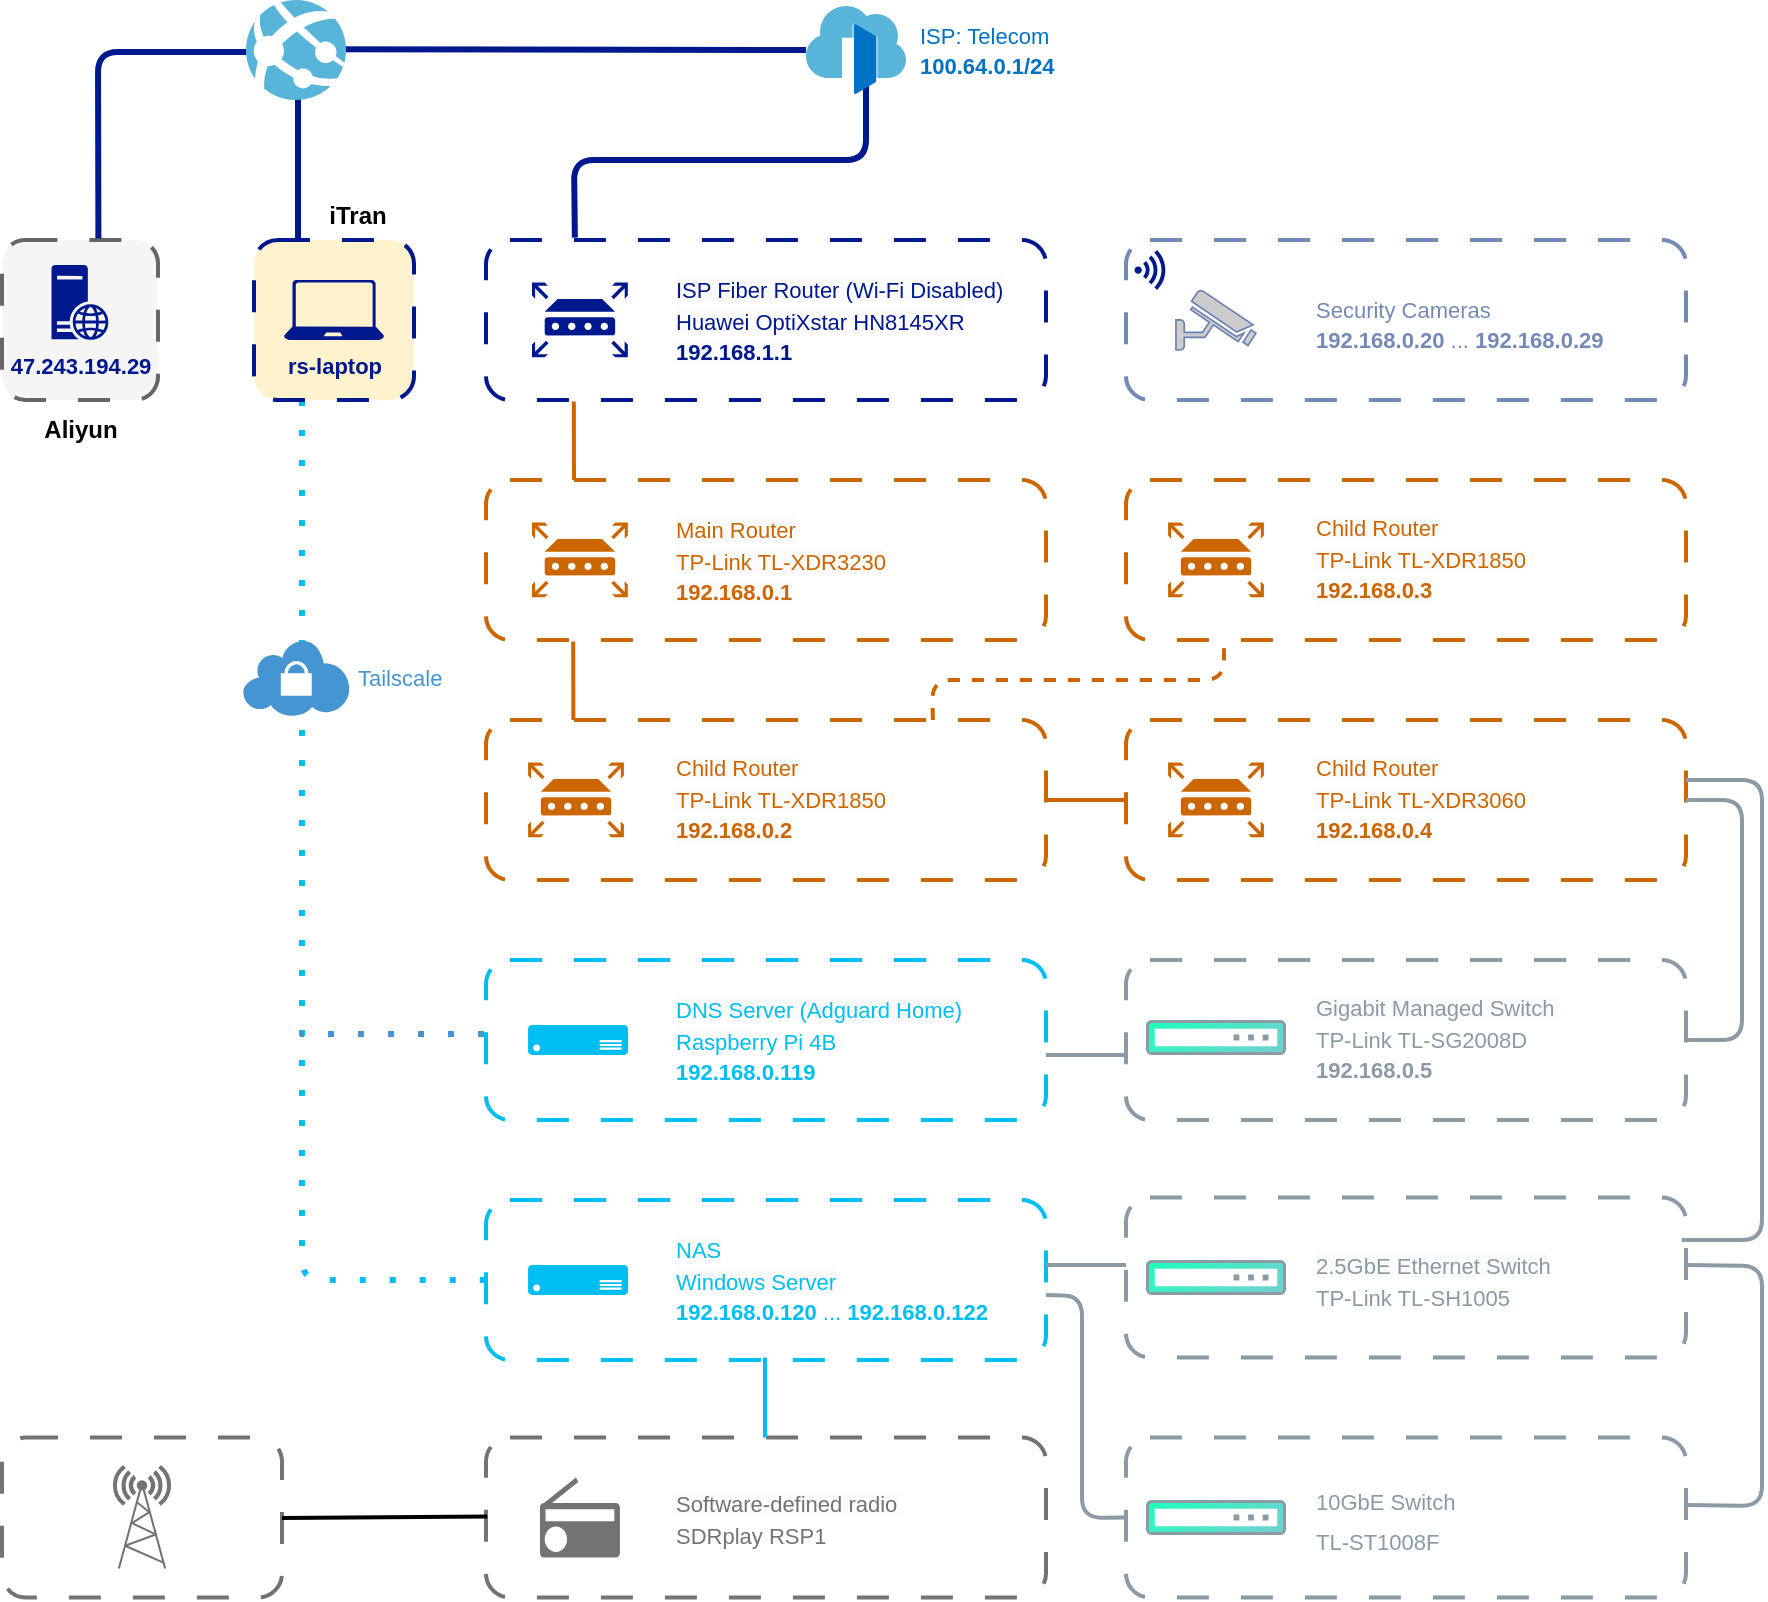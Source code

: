 <mxfile version="22.0.3" type="device">
  <diagram id="KHMHb_HekOx8Wtz281Yh" name="第 1 页">
    <mxGraphModel dx="1434" dy="887" grid="1" gridSize="10" guides="1" tooltips="1" connect="1" arrows="1" fold="1" page="1" pageScale="1" pageWidth="1169" pageHeight="827" background="#FFFFFF" math="1" shadow="0">
      <root>
        <mxCell id="0" />
        <mxCell id="1" parent="0" />
        <mxCell id="DqAphCY-41efw_UJQ9xb-11" value="" style="rounded=1;whiteSpace=wrap;html=1;fontSize=16;fillColor=none;strokeWidth=2;dashed=1;perimeterSpacing=0;strokeColor=#737373;dashPattern=8 8;" vertex="1" parent="1">
          <mxGeometry x="20" y="732.75" width="140" height="80" as="geometry" />
        </mxCell>
        <mxCell id="DqAphCY-41efw_UJQ9xb-7" value="" style="rounded=1;whiteSpace=wrap;html=1;fontSize=16;fillColor=none;strokeWidth=2;dashed=1;perimeterSpacing=0;strokeColor=#737373;dashPattern=8 8;" vertex="1" parent="1">
          <mxGeometry x="262" y="732.75" width="280" height="80" as="geometry" />
        </mxCell>
        <mxCell id="mQzAU8ioXe-na9pJHeP9-78" value="" style="rounded=1;whiteSpace=wrap;html=1;dashed=1;strokeWidth=2;fillColor=#f5f5f5;strokeColor=#666666;fontColor=#333333;dashPattern=8 8;" parent="1" vertex="1">
          <mxGeometry x="20" y="134" width="78" height="80" as="geometry" />
        </mxCell>
        <mxCell id="mQzAU8ioXe-na9pJHeP9-79" value="" style="endArrow=none;html=1;rounded=1;endFill=0;strokeColor=#00188d;strokeWidth=3;exitX=0.618;exitY=-0.01;exitDx=0;exitDy=0;exitPerimeter=0;" parent="1" source="mQzAU8ioXe-na9pJHeP9-78" edge="1">
          <mxGeometry width="50" height="50" relative="1" as="geometry">
            <mxPoint x="70" y="124" as="sourcePoint" />
            <mxPoint x="186" y="40" as="targetPoint" />
            <Array as="points">
              <mxPoint x="68" y="40" />
            </Array>
          </mxGeometry>
        </mxCell>
        <mxCell id="mQzAU8ioXe-na9pJHeP9-67" value="" style="endArrow=none;html=1;rounded=1;endFill=0;strokeColor=#00bef2;strokeWidth=3;entryX=0;entryY=0.5;entryDx=0;entryDy=0;exitX=0.3;exitY=1;exitDx=0;exitDy=0;exitPerimeter=0;dashed=1;dashPattern=1 4;" parent="1" source="mQzAU8ioXe-na9pJHeP9-14" target="mQzAU8ioXe-na9pJHeP9-63" edge="1">
          <mxGeometry width="50" height="50" relative="1" as="geometry">
            <mxPoint x="166" y="214" as="sourcePoint" />
            <mxPoint x="240" y="624" as="targetPoint" />
            <Array as="points">
              <mxPoint x="170" y="654" />
            </Array>
          </mxGeometry>
        </mxCell>
        <mxCell id="mQzAU8ioXe-na9pJHeP9-44" value="" style="rounded=1;whiteSpace=wrap;html=1;dashed=1;strokeWidth=2;fillColor=none;strokeColor=#748ab6;perimeterSpacing=0;glass=0;shadow=0;dashPattern=8 8;" parent="1" vertex="1">
          <mxGeometry x="582" y="134" width="280" height="80" as="geometry" />
        </mxCell>
        <mxCell id="ZmY6_l6aeNrQox6_WoO2-1" value="" style="rounded=1;whiteSpace=wrap;html=1;dashed=1;strokeWidth=2;fillColor=none;strokeColor=#00188d;perimeterSpacing=0;glass=0;shadow=0;dashPattern=8 8;" parent="1" vertex="1">
          <mxGeometry x="262" y="134" width="280" height="80" as="geometry" />
        </mxCell>
        <mxCell id="mQzAU8ioXe-na9pJHeP9-7" value="" style="endArrow=none;html=1;rounded=1;strokeWidth=3;strokeColor=#00188d;" parent="1" target="mQzAU8ioXe-na9pJHeP9-4" edge="1">
          <mxGeometry width="50" height="50" relative="1" as="geometry">
            <mxPoint x="172" y="38.66" as="sourcePoint" />
            <mxPoint x="302" y="39" as="targetPoint" />
          </mxGeometry>
        </mxCell>
        <mxCell id="mQzAU8ioXe-na9pJHeP9-10" value="" style="endArrow=none;html=1;rounded=1;endFill=0;strokeColor=#00188d;exitX=0.148;exitY=-0.015;exitDx=0;exitDy=0;exitPerimeter=0;strokeWidth=3;entryX=0.6;entryY=0.841;entryDx=0;entryDy=0;entryPerimeter=0;" parent="1" target="mQzAU8ioXe-na9pJHeP9-4" edge="1">
          <mxGeometry width="50" height="50" relative="1" as="geometry">
            <mxPoint x="306.44" y="132.8" as="sourcePoint" />
            <mxPoint x="438" y="40" as="targetPoint" />
            <Array as="points">
              <mxPoint x="306" y="94" />
              <mxPoint x="452" y="94" />
            </Array>
          </mxGeometry>
        </mxCell>
        <mxCell id="mQzAU8ioXe-na9pJHeP9-4" value="" style="image;sketch=0;aspect=fixed;html=1;points=[];align=center;fontSize=12;image=img/lib/mscae/Front_Doors.svg;" parent="1" vertex="1">
          <mxGeometry x="422" y="17" width="50" height="44" as="geometry" />
        </mxCell>
        <mxCell id="mQzAU8ioXe-na9pJHeP9-11" value="" style="endArrow=none;html=1;rounded=1;strokeWidth=3;exitX=0.258;exitY=0;exitDx=0;exitDy=0;exitPerimeter=0;strokeColor=#00188d;" parent="1" edge="1">
          <mxGeometry width="50" height="50" relative="1" as="geometry">
            <mxPoint x="168" y="134" as="sourcePoint" />
            <mxPoint x="168" y="61" as="targetPoint" />
            <Array as="points" />
          </mxGeometry>
        </mxCell>
        <mxCell id="mQzAU8ioXe-na9pJHeP9-3" value="" style="image;sketch=0;aspect=fixed;html=1;points=[];align=center;fontSize=12;image=img/lib/mscae/App_Services.svg;" parent="1" vertex="1">
          <mxGeometry x="142" y="14" width="50" height="50" as="geometry" />
        </mxCell>
        <mxCell id="mQzAU8ioXe-na9pJHeP9-12" value="" style="shadow=0;dashed=0;html=1;strokeColor=none;fillColor=#4495D1;labelPosition=center;verticalLabelPosition=bottom;verticalAlign=top;align=center;outlineConnect=0;shape=mxgraph.veeam.vpn;" parent="1" vertex="1">
          <mxGeometry x="140" y="334" width="54" height="38" as="geometry" />
        </mxCell>
        <mxCell id="mQzAU8ioXe-na9pJHeP9-14" value="" style="rounded=1;whiteSpace=wrap;html=1;dashed=1;strokeWidth=2;fillColor=#fff2cc;strokeColor=#00188d;dashPattern=8 8;" parent="1" vertex="1">
          <mxGeometry x="146" y="134" width="80" height="80" as="geometry" />
        </mxCell>
        <mxCell id="mQzAU8ioXe-na9pJHeP9-17" value="rs-laptop" style="sketch=0;aspect=fixed;pointerEvents=1;shadow=0;dashed=0;strokeColor=none;labelPosition=center;verticalLabelPosition=bottom;verticalAlign=top;align=center;fillColor=#00188D;shape=mxgraph.azure.laptop;fontStyle=1;html=1;fontSize=11;fontColor=#00188d;" parent="1" vertex="1">
          <mxGeometry x="161" y="154" width="50" height="30" as="geometry" />
        </mxCell>
        <mxCell id="mQzAU8ioXe-na9pJHeP9-18" value="iTran" style="rounded=1;whiteSpace=wrap;html=1;strokeColor=none;fillColor=none;align=center;fontStyle=1" parent="1" vertex="1">
          <mxGeometry x="170" y="110" width="56" height="24" as="geometry" />
        </mxCell>
        <mxCell id="mQzAU8ioXe-na9pJHeP9-19" value="&lt;font style=&quot;font-size: 11px;&quot;&gt;&lt;span style=&quot;font-weight: normal;&quot;&gt;ISP: Telecom&lt;/span&gt;&lt;br&gt;100.64.0.1/24&lt;/font&gt;" style="text;align=left;verticalAlign=middle;resizable=0;points=[];autosize=1;strokeColor=none;fillColor=none;fontSize=12;fontStyle=1;html=1;fontColor=#0072c6;" parent="1" vertex="1">
          <mxGeometry x="477" y="19" width="90" height="40" as="geometry" />
        </mxCell>
        <mxCell id="mQzAU8ioXe-na9pJHeP9-22" value="" style="group" parent="1" vertex="1" connectable="0">
          <mxGeometry x="285" y="154" width="240" height="40" as="geometry" />
        </mxCell>
        <mxCell id="mQzAU8ioXe-na9pJHeP9-20" value="&lt;p style=&quot;line-height: 90%;&quot;&gt;&lt;span style=&quot;orphans: 2; text-align: left; text-indent: 0px; widows: 2; background-color: rgb(251, 251, 251); text-decoration-thickness: initial; text-decoration-style: initial; text-decoration-color: initial; float: none; display: inline !important; -webkit-text-stroke-width: 0px; word-spacing: 0px; text-transform: none; letter-spacing: normal; font-variant-caps: normal; font-variant-ligatures: normal; font-style: normal; font-size: 11px; font-family: Helvetica;&quot;&gt;ISP Fiber Router (Wi-Fi Disabled)&lt;br&gt;&lt;span style=&quot;font-size: 11px;&quot;&gt;Huawei OptiXstar HN8145XR&lt;/span&gt;&lt;br&gt;&lt;b style=&quot;font-family: Helvetica; font-size: 11px; font-style: normal; font-variant-ligatures: normal; font-variant-caps: normal; letter-spacing: normal; text-transform: none; word-spacing: 0px; -webkit-text-stroke-width: 0px;&quot;&gt;192.168.1.1&lt;/b&gt;&lt;br&gt;&lt;/span&gt;&lt;/p&gt;" style="text;whiteSpace=wrap;html=1;fontSize=16;fontColor=#00188d;verticalAlign=middle;" parent="mQzAU8ioXe-na9pJHeP9-22" vertex="1">
          <mxGeometry x="70" width="170.0" height="40" as="geometry" />
        </mxCell>
        <mxCell id="mQzAU8ioXe-na9pJHeP9-21" value="" style="sketch=0;aspect=fixed;pointerEvents=1;shadow=0;dashed=0;html=1;strokeColor=none;labelPosition=center;verticalLabelPosition=bottom;verticalAlign=top;align=center;fillColor=#00188D;shape=mxgraph.mscae.enterprise.router;fontSize=16;" parent="mQzAU8ioXe-na9pJHeP9-22" vertex="1">
          <mxGeometry y="1.31" width="47.917" height="37.375" as="geometry" />
        </mxCell>
        <mxCell id="mQzAU8ioXe-na9pJHeP9-24" value="" style="rounded=1;whiteSpace=wrap;html=1;fontSize=16;fillColor=none;strokeWidth=2;dashed=1;perimeterSpacing=0;strokeColor=#CC6600;dashPattern=8 8;" parent="1" vertex="1">
          <mxGeometry x="262" y="254" width="280" height="80" as="geometry" />
        </mxCell>
        <mxCell id="mQzAU8ioXe-na9pJHeP9-25" value="" style="endArrow=none;html=1;rounded=1;fontSize=12;startSize=8;endSize=8;entryX=0.139;entryY=1.01;entryDx=0;entryDy=0;entryPerimeter=0;strokeColor=#CC6600;strokeWidth=2;" parent="1" edge="1">
          <mxGeometry width="50" height="50" relative="1" as="geometry">
            <mxPoint x="306" y="254" as="sourcePoint" />
            <mxPoint x="305.92" y="214.8" as="targetPoint" />
          </mxGeometry>
        </mxCell>
        <mxCell id="mQzAU8ioXe-na9pJHeP9-27" value="" style="sketch=0;aspect=fixed;pointerEvents=1;shadow=0;dashed=0;html=1;strokeColor=none;labelPosition=center;verticalLabelPosition=bottom;verticalAlign=top;align=center;fillColor=#CC6600;shape=mxgraph.mscae.enterprise.router;fontSize=16;" parent="1" vertex="1">
          <mxGeometry x="285" y="275.31" width="47.917" height="37.375" as="geometry" />
        </mxCell>
        <mxCell id="mQzAU8ioXe-na9pJHeP9-29" value="&lt;p style=&quot;line-height: 90%;&quot;&gt;&lt;span style=&quot;orphans: 2; text-align: left; text-indent: 0px; widows: 2; background-color: rgb(251, 251, 251); text-decoration-thickness: initial; text-decoration-style: initial; text-decoration-color: initial; float: none; display: inline !important; -webkit-text-stroke-width: 0px; word-spacing: 0px; text-transform: none; letter-spacing: normal; font-variant-caps: normal; font-variant-ligatures: normal; font-style: normal; font-size: 11px; font-family: Helvetica;&quot;&gt;Main Router&lt;br&gt;TP-Link TL-XDR3230&lt;br&gt;&lt;b style=&quot;font-family: Helvetica; font-size: 11px; font-style: normal; font-variant-ligatures: normal; font-variant-caps: normal; letter-spacing: normal; text-transform: none; word-spacing: 0px; -webkit-text-stroke-width: 0px;&quot;&gt;192.168.0.1&lt;/b&gt;&lt;br&gt;&lt;/span&gt;&lt;/p&gt;" style="text;whiteSpace=wrap;html=1;fontSize=16;fontColor=#CC6600;verticalAlign=middle;fillColor=none;" parent="1" vertex="1">
          <mxGeometry x="355" y="274" width="170.0" height="40" as="geometry" />
        </mxCell>
        <mxCell id="mQzAU8ioXe-na9pJHeP9-26" value="" style="rounded=1;whiteSpace=wrap;html=1;fontSize=16;fillColor=none;strokeWidth=2;dashed=1;perimeterSpacing=0;strokeColor=#CC6600;dashPattern=8 8;" parent="1" vertex="1">
          <mxGeometry x="262" y="374" width="280" height="80" as="geometry" />
        </mxCell>
        <mxCell id="mQzAU8ioXe-na9pJHeP9-28" value="" style="sketch=0;aspect=fixed;pointerEvents=1;shadow=0;dashed=0;html=1;strokeColor=none;labelPosition=center;verticalLabelPosition=bottom;verticalAlign=top;align=center;fillColor=#CC6600;shape=mxgraph.mscae.enterprise.router;fontSize=16;" parent="1" vertex="1">
          <mxGeometry x="283.04" y="395.31" width="47.917" height="37.375" as="geometry" />
        </mxCell>
        <mxCell id="mQzAU8ioXe-na9pJHeP9-30" value="&lt;p style=&quot;line-height: 90%;&quot;&gt;&lt;span style=&quot;orphans: 2; text-align: left; text-indent: 0px; widows: 2; background-color: rgb(251, 251, 251); text-decoration-thickness: initial; text-decoration-style: initial; text-decoration-color: initial; float: none; display: inline !important; -webkit-text-stroke-width: 0px; word-spacing: 0px; text-transform: none; letter-spacing: normal; font-variant-caps: normal; font-variant-ligatures: normal; font-style: normal; font-size: 11px; font-family: Helvetica;&quot;&gt;Child Router&lt;br&gt;TP-Link TL-XDR1850&lt;br&gt;&lt;b style=&quot;font-family: Helvetica; font-size: 11px; font-style: normal; font-variant-ligatures: normal; font-variant-caps: normal; letter-spacing: normal; text-transform: none; word-spacing: 0px; -webkit-text-stroke-width: 0px;&quot;&gt;192.168.0.2&lt;/b&gt;&lt;br&gt;&lt;/span&gt;&lt;/p&gt;" style="text;whiteSpace=wrap;html=1;fontSize=16;fontColor=#CC6600;verticalAlign=middle;fillColor=none;" parent="1" vertex="1">
          <mxGeometry x="355" y="392.68" width="170.0" height="40" as="geometry" />
        </mxCell>
        <mxCell id="mQzAU8ioXe-na9pJHeP9-31" value="" style="rounded=1;whiteSpace=wrap;html=1;fontSize=16;fillColor=none;strokeWidth=2;dashed=1;perimeterSpacing=0;strokeColor=#CC6600;dashPattern=8 8;" parent="1" vertex="1">
          <mxGeometry x="582" y="254" width="280" height="80" as="geometry" />
        </mxCell>
        <mxCell id="mQzAU8ioXe-na9pJHeP9-32" value="" style="sketch=0;aspect=fixed;pointerEvents=1;shadow=0;dashed=0;html=1;strokeColor=none;labelPosition=center;verticalLabelPosition=bottom;verticalAlign=top;align=center;fillColor=#CC6600;shape=mxgraph.mscae.enterprise.router;fontSize=16;" parent="1" vertex="1">
          <mxGeometry x="603.04" y="275.31" width="47.917" height="37.375" as="geometry" />
        </mxCell>
        <mxCell id="mQzAU8ioXe-na9pJHeP9-33" value="&lt;p style=&quot;line-height: 90%;&quot;&gt;&lt;span style=&quot;orphans: 2; text-align: left; text-indent: 0px; widows: 2; background-color: rgb(251, 251, 251); text-decoration-thickness: initial; text-decoration-style: initial; text-decoration-color: initial; float: none; display: inline !important; -webkit-text-stroke-width: 0px; word-spacing: 0px; text-transform: none; letter-spacing: normal; font-variant-caps: normal; font-variant-ligatures: normal; font-style: normal; font-size: 11px; font-family: Helvetica;&quot;&gt;Child Router&lt;br&gt;TP-Link TL-XDR1850&lt;br&gt;&lt;b style=&quot;font-family: Helvetica; font-size: 11px; font-style: normal; font-variant-ligatures: normal; font-variant-caps: normal; letter-spacing: normal; text-transform: none; word-spacing: 0px; -webkit-text-stroke-width: 0px;&quot;&gt;192.168.0.3&lt;/b&gt;&lt;br&gt;&lt;/span&gt;&lt;/p&gt;" style="text;whiteSpace=wrap;html=1;fontSize=16;fontColor=#CC6600;verticalAlign=middle;fillColor=none;" parent="1" vertex="1">
          <mxGeometry x="675" y="272.68" width="170.0" height="40" as="geometry" />
        </mxCell>
        <mxCell id="mQzAU8ioXe-na9pJHeP9-34" value="" style="rounded=1;whiteSpace=wrap;html=1;fontSize=16;fillColor=none;strokeWidth=2;dashed=1;perimeterSpacing=0;strokeColor=#CC6600;dashPattern=8 8;" parent="1" vertex="1">
          <mxGeometry x="582" y="374" width="280" height="80" as="geometry" />
        </mxCell>
        <mxCell id="mQzAU8ioXe-na9pJHeP9-35" value="" style="sketch=0;aspect=fixed;pointerEvents=1;shadow=0;dashed=0;html=1;strokeColor=none;labelPosition=center;verticalLabelPosition=bottom;verticalAlign=top;align=center;fillColor=#CC6600;shape=mxgraph.mscae.enterprise.router;fontSize=16;" parent="1" vertex="1">
          <mxGeometry x="603.04" y="395.31" width="47.917" height="37.375" as="geometry" />
        </mxCell>
        <mxCell id="mQzAU8ioXe-na9pJHeP9-36" value="&lt;p style=&quot;line-height: 90%;&quot;&gt;&lt;span style=&quot;orphans: 2; text-align: left; text-indent: 0px; widows: 2; background-color: rgb(251, 251, 251); text-decoration-thickness: initial; text-decoration-style: initial; text-decoration-color: initial; float: none; display: inline !important; -webkit-text-stroke-width: 0px; word-spacing: 0px; text-transform: none; letter-spacing: normal; font-variant-caps: normal; font-variant-ligatures: normal; font-style: normal; font-size: 11px; font-family: Helvetica;&quot;&gt;Child Router&lt;br&gt;TP-Link TL-XDR3060&lt;br&gt;&lt;b style=&quot;font-family: Helvetica; font-size: 11px; font-style: normal; font-variant-ligatures: normal; font-variant-caps: normal; letter-spacing: normal; text-transform: none; word-spacing: 0px; -webkit-text-stroke-width: 0px;&quot;&gt;192.168.0.4&lt;/b&gt;&lt;br&gt;&lt;/span&gt;&lt;/p&gt;" style="text;whiteSpace=wrap;html=1;fontSize=16;fontColor=#CC6600;verticalAlign=middle;fillColor=none;" parent="1" vertex="1">
          <mxGeometry x="675" y="392.68" width="170.0" height="40" as="geometry" />
        </mxCell>
        <mxCell id="mQzAU8ioXe-na9pJHeP9-38" value="" style="endArrow=none;html=1;rounded=1;fontSize=12;startSize=8;endSize=8;entryX=0.139;entryY=1.01;entryDx=0;entryDy=0;entryPerimeter=0;strokeColor=#CC6600;strokeWidth=2;" parent="1" edge="1">
          <mxGeometry width="50" height="50" relative="1" as="geometry">
            <mxPoint x="305.68" y="374" as="sourcePoint" />
            <mxPoint x="305.6" y="334.8" as="targetPoint" />
          </mxGeometry>
        </mxCell>
        <mxCell id="mQzAU8ioXe-na9pJHeP9-40" value="" style="endArrow=none;html=1;rounded=0;fontSize=12;startSize=8;endSize=8;curved=1;entryX=1;entryY=0.5;entryDx=0;entryDy=0;strokeColor=#CC6600;exitX=0;exitY=0.5;exitDx=0;exitDy=0;strokeWidth=2;" parent="1" source="mQzAU8ioXe-na9pJHeP9-34" target="mQzAU8ioXe-na9pJHeP9-26" edge="1">
          <mxGeometry width="50" height="50" relative="1" as="geometry">
            <mxPoint x="687.08" y="284" as="sourcePoint" />
            <mxPoint x="687" y="244.8" as="targetPoint" />
          </mxGeometry>
        </mxCell>
        <mxCell id="mQzAU8ioXe-na9pJHeP9-43" value="" style="fontColor=#0066CC;verticalAlign=top;verticalLabelPosition=bottom;labelPosition=center;align=center;html=1;outlineConnect=0;fillColor=#CCCCCC;strokeColor=#6881B3;gradientColor=none;gradientDirection=north;strokeWidth=2;shape=mxgraph.networks.security_camera;fontSize=16;aspect=fixed;" parent="1" vertex="1">
          <mxGeometry x="606.99" y="159" width="40.01" height="30" as="geometry" />
        </mxCell>
        <mxCell id="mQzAU8ioXe-na9pJHeP9-49" value="" style="sketch=0;aspect=fixed;pointerEvents=1;shadow=0;dashed=0;html=1;strokeColor=none;labelPosition=center;verticalLabelPosition=bottom;verticalAlign=top;align=center;fillColor=#00188D;shape=mxgraph.mscae.enterprise.wireless_connection;fontSize=16;" parent="1" vertex="1">
          <mxGeometry x="586.24" y="139" width="16.8" height="20" as="geometry" />
        </mxCell>
        <mxCell id="mQzAU8ioXe-na9pJHeP9-51" value="Tailscale" style="text;html=1;align=left;verticalAlign=middle;resizable=0;points=[];autosize=1;strokeColor=none;fillColor=none;fontSize=11;fontColor=#4495d1;" parent="1" vertex="1">
          <mxGeometry x="196" y="338" width="70" height="30" as="geometry" />
        </mxCell>
        <mxCell id="mQzAU8ioXe-na9pJHeP9-57" value="&lt;div style=&quot;&quot;&gt;&lt;span style=&quot;font-weight: normal; font-size: 11px; background-color: initial;&quot;&gt;Security Cameras&lt;/span&gt;&lt;/div&gt;&lt;font style=&quot;font-size: 11px;&quot;&gt;&lt;div style=&quot;&quot;&gt;&lt;span style=&quot;background-color: initial;&quot;&gt;192.168.0.20&lt;/span&gt;&lt;span style=&quot;background-color: initial; font-weight: normal;&quot;&gt; ... &lt;/span&gt;&lt;span style=&quot;background-color: initial;&quot;&gt;192.168.0.29&lt;/span&gt;&lt;/div&gt;&lt;/font&gt;" style="text;html=1;align=left;verticalAlign=middle;resizable=0;points=[];autosize=1;strokeColor=none;fillColor=none;fontSize=16;fontColor=#748ab6;fontStyle=1" parent="1" vertex="1">
          <mxGeometry x="675" y="149" width="170" height="50" as="geometry" />
        </mxCell>
        <mxCell id="mQzAU8ioXe-na9pJHeP9-63" value="" style="rounded=1;whiteSpace=wrap;html=1;fontSize=16;fillColor=none;strokeWidth=2;dashed=1;perimeterSpacing=0;strokeColor=#00bef2;dashPattern=8 8;" parent="1" vertex="1">
          <mxGeometry x="262" y="614" width="280" height="80" as="geometry" />
        </mxCell>
        <mxCell id="mQzAU8ioXe-na9pJHeP9-65" value="" style="verticalLabelPosition=bottom;html=1;verticalAlign=top;align=center;strokeColor=none;fillColor=#00BEF2;shape=mxgraph.azure.server;fontSize=16;" parent="1" vertex="1">
          <mxGeometry x="283.04" y="646.5" width="50" height="15" as="geometry" />
        </mxCell>
        <mxCell id="mQzAU8ioXe-na9pJHeP9-68" value="&lt;p style=&quot;line-height: 90%;&quot;&gt;&lt;span style=&quot;orphans: 2; text-align: left; text-indent: 0px; widows: 2; background-color: rgb(251, 251, 251); text-decoration-thickness: initial; text-decoration-style: initial; text-decoration-color: initial; float: none; display: inline !important; -webkit-text-stroke-width: 0px; word-spacing: 0px; text-transform: none; letter-spacing: normal; font-variant-caps: normal; font-variant-ligatures: normal; font-style: normal; font-size: 11px; font-family: Helvetica;&quot;&gt;NAS&lt;br&gt;&lt;span style=&quot;font-family: Helvetica; font-size: 11px; font-style: normal; font-variant-ligatures: normal; font-variant-caps: normal; letter-spacing: normal; text-transform: none; word-spacing: 0px; -webkit-text-stroke-width: 0px;&quot;&gt;Windows Server&lt;br&gt;&lt;/span&gt;&lt;/span&gt;&lt;b style=&quot;font-size: 11px;&quot;&gt;192.168.0.120&lt;/b&gt;&lt;span style=&quot;font-size: 11px;&quot;&gt;&amp;nbsp;...&amp;nbsp;&lt;/span&gt;&lt;b style=&quot;font-size: 11px;&quot;&gt;192.168.0.122&lt;/b&gt;&lt;/p&gt;" style="text;whiteSpace=wrap;html=1;fontSize=16;fontColor=#00bef2;verticalAlign=middle;fillColor=none;" parent="1" vertex="1">
          <mxGeometry x="355" y="634" width="170" height="40" as="geometry" />
        </mxCell>
        <mxCell id="mQzAU8ioXe-na9pJHeP9-72" value="" style="rounded=1;whiteSpace=wrap;html=1;fontSize=16;fillColor=none;strokeWidth=2;dashed=1;perimeterSpacing=0;strokeColor=#00bef2;dashPattern=8 8;" parent="1" vertex="1">
          <mxGeometry x="262" y="494" width="280" height="80" as="geometry" />
        </mxCell>
        <mxCell id="mQzAU8ioXe-na9pJHeP9-73" value="" style="verticalLabelPosition=bottom;html=1;verticalAlign=top;align=center;strokeColor=none;fillColor=#00BEF2;shape=mxgraph.azure.server;fontSize=16;" parent="1" vertex="1">
          <mxGeometry x="283.04" y="526.5" width="50" height="15" as="geometry" />
        </mxCell>
        <mxCell id="mQzAU8ioXe-na9pJHeP9-74" value="&lt;p style=&quot;line-height: 90%;&quot;&gt;&lt;span style=&quot;orphans: 2; text-align: left; text-indent: 0px; widows: 2; background-color: rgb(251, 251, 251); text-decoration-thickness: initial; text-decoration-style: initial; text-decoration-color: initial; float: none; display: inline !important; -webkit-text-stroke-width: 0px; word-spacing: 0px; text-transform: none; letter-spacing: normal; font-variant-caps: normal; font-variant-ligatures: normal; font-style: normal; font-size: 11px; font-family: Helvetica;&quot;&gt;DNS Server (Adguard Home)&lt;br&gt;&lt;span style=&quot;font-family: Helvetica; font-size: 11px; font-style: normal; font-variant-ligatures: normal; font-variant-caps: normal; letter-spacing: normal; text-transform: none; word-spacing: 0px; -webkit-text-stroke-width: 0px;&quot;&gt;Raspbe&lt;/span&gt;&lt;/span&gt;&lt;span style=&quot;font-size: 11px;&quot;&gt;rry Pi 4B&lt;br&gt;&lt;/span&gt;&lt;b style=&quot;background-color: initial; font-size: 11px;&quot;&gt;192.168.0.119&lt;/b&gt;&lt;/p&gt;" style="text;whiteSpace=wrap;html=1;fontSize=16;fontColor=#00bef2;verticalAlign=middle;fillColor=none;" parent="1" vertex="1">
          <mxGeometry x="355" y="514" width="170" height="40" as="geometry" />
        </mxCell>
        <mxCell id="mQzAU8ioXe-na9pJHeP9-75" value="" style="endArrow=none;html=1;rounded=1;fontSize=12;startSize=8;endSize=8;fontColor=#00bef2;strokeColor=#4495d1;strokeWidth=3;exitX=0;exitY=0.5;exitDx=0;exitDy=0;dashed=1;dashPattern=1 4;" parent="1" edge="1">
          <mxGeometry width="50" height="50" relative="1" as="geometry">
            <mxPoint x="261" y="531" as="sourcePoint" />
            <mxPoint x="169" y="531" as="targetPoint" />
          </mxGeometry>
        </mxCell>
        <mxCell id="mQzAU8ioXe-na9pJHeP9-76" value="&lt;font style=&quot;font-size: 11px;&quot;&gt;47.243.194.29&lt;/font&gt;" style="sketch=0;aspect=fixed;pointerEvents=1;shadow=0;dashed=0;strokeColor=none;labelPosition=center;verticalLabelPosition=bottom;verticalAlign=top;align=center;fillColor=#00188D;shape=mxgraph.mscae.enterprise.web_server;fontSize=11;fontColor=#00188d;html=1;fontStyle=1" parent="1" vertex="1">
          <mxGeometry x="44.75" y="146.5" width="28.5" height="37.5" as="geometry" />
        </mxCell>
        <mxCell id="6TYcuLGWOkG_fJy-XkBF-1" value="" style="endArrow=none;html=1;rounded=1;endFill=0;strokeColor=#cc6600;exitX=0.148;exitY=-0.015;exitDx=0;exitDy=0;exitPerimeter=0;strokeWidth=2;dashed=1;" parent="1" edge="1">
          <mxGeometry width="50" height="50" relative="1" as="geometry">
            <mxPoint x="485.44" y="374.0" as="sourcePoint" />
            <mxPoint x="631" y="334" as="targetPoint" />
            <Array as="points">
              <mxPoint x="485" y="354" />
              <mxPoint x="560" y="354" />
              <mxPoint x="631" y="354" />
            </Array>
          </mxGeometry>
        </mxCell>
        <mxCell id="6TYcuLGWOkG_fJy-XkBF-2" value="" style="image;aspect=fixed;perimeter=ellipsePerimeter;html=1;align=center;fontSize=12;verticalAlign=top;fontColor=#364149;shadow=0;dashed=0;image=img/lib/cumulus/switch_out_of_band.svg;" parent="1" vertex="1">
          <mxGeometry x="592" y="524" width="70" height="17.5" as="geometry" />
        </mxCell>
        <mxCell id="6TYcuLGWOkG_fJy-XkBF-3" value="" style="image;aspect=fixed;perimeter=ellipsePerimeter;html=1;align=center;fontSize=12;verticalAlign=top;fontColor=#364149;shadow=0;dashed=0;image=img/lib/cumulus/switch_out_of_band.svg;" parent="1" vertex="1">
          <mxGeometry x="592" y="764" width="70" height="17.5" as="geometry" />
        </mxCell>
        <mxCell id="6TYcuLGWOkG_fJy-XkBF-4" value="" style="image;aspect=fixed;perimeter=ellipsePerimeter;html=1;align=center;fontSize=12;verticalAlign=top;fontColor=#364149;shadow=0;dashed=0;image=img/lib/cumulus/switch_out_of_band.svg;" parent="1" vertex="1">
          <mxGeometry x="592" y="644" width="70" height="17.5" as="geometry" />
        </mxCell>
        <mxCell id="6TYcuLGWOkG_fJy-XkBF-5" value="" style="rounded=1;whiteSpace=wrap;html=1;fontSize=16;fillColor=none;strokeWidth=2;dashed=1;perimeterSpacing=0;strokeColor=#8c9aa6;dashPattern=8 8;" parent="1" vertex="1">
          <mxGeometry x="582" y="494" width="280" height="80" as="geometry" />
        </mxCell>
        <mxCell id="6TYcuLGWOkG_fJy-XkBF-6" value="" style="rounded=1;whiteSpace=wrap;html=1;fontSize=16;fillColor=none;strokeWidth=2;dashed=1;perimeterSpacing=0;strokeColor=#8c9aa6;dashPattern=8 8;" parent="1" vertex="1">
          <mxGeometry x="582" y="612.75" width="280" height="80" as="geometry" />
        </mxCell>
        <mxCell id="6TYcuLGWOkG_fJy-XkBF-7" value="" style="rounded=1;whiteSpace=wrap;html=1;fontSize=16;fillColor=none;strokeWidth=2;dashed=1;perimeterSpacing=0;strokeColor=#8c9aa6;dashPattern=8 8;" parent="1" vertex="1">
          <mxGeometry x="582" y="732.75" width="280" height="80" as="geometry" />
        </mxCell>
        <mxCell id="6TYcuLGWOkG_fJy-XkBF-8" value="&lt;p style=&quot;line-height: 90%;&quot;&gt;&lt;span style=&quot;orphans: 2; text-align: left; text-indent: 0px; widows: 2; background-color: rgb(251, 251, 251); text-decoration-thickness: initial; text-decoration-style: initial; text-decoration-color: initial; float: none; display: inline !important; -webkit-text-stroke-width: 0px; word-spacing: 0px; text-transform: none; letter-spacing: normal; font-variant-caps: normal; font-variant-ligatures: normal; font-style: normal; font-size: 11px; font-family: Helvetica;&quot;&gt;Gigabit Managed Switch&lt;br&gt;&lt;/span&gt;&lt;font style=&quot;font-size: 11px;&quot;&gt;TP-Link TL-SG2008D&lt;br&gt;&lt;b&gt;192.168.0.5&lt;/b&gt;&lt;/font&gt;&lt;/p&gt;" style="text;whiteSpace=wrap;html=1;fontSize=16;fontColor=#8c9aa6;verticalAlign=middle;fillColor=none;" parent="1" vertex="1">
          <mxGeometry x="675" y="512.75" width="170" height="40" as="geometry" />
        </mxCell>
        <mxCell id="6TYcuLGWOkG_fJy-XkBF-9" value="&lt;p style=&quot;line-height: 90%;&quot;&gt;&lt;span style=&quot;orphans: 2; text-align: left; text-indent: 0px; widows: 2; background-color: rgb(251, 251, 251); text-decoration-thickness: initial; text-decoration-style: initial; text-decoration-color: initial; float: none; display: inline !important; -webkit-text-stroke-width: 0px; word-spacing: 0px; text-transform: none; letter-spacing: normal; font-variant-caps: normal; font-variant-ligatures: normal; font-style: normal; font-size: 11px; font-family: Helvetica;&quot;&gt;&lt;span style=&quot;font-family: Helvetica; font-size: 11px; font-style: normal; font-variant-ligatures: normal; font-variant-caps: normal; letter-spacing: normal; text-transform: none; word-spacing: 0px; -webkit-text-stroke-width: 0px;&quot;&gt;2.5GbE Ethernet Switch&lt;br&gt;&lt;/span&gt;&lt;/span&gt;&lt;span style=&quot;background-color: initial; font-size: 11px;&quot;&gt;TP-Link TL-SH1005&lt;/span&gt;&lt;/p&gt;" style="text;whiteSpace=wrap;html=1;fontSize=16;fontColor=#8c9aa6;verticalAlign=middle;fillColor=none;" parent="1" vertex="1">
          <mxGeometry x="675" y="634" width="170" height="40" as="geometry" />
        </mxCell>
        <mxCell id="6TYcuLGWOkG_fJy-XkBF-10" value="&lt;font style=&quot;font-size: 11px;&quot;&gt;10GbE Switch&lt;br&gt;&lt;/font&gt;&lt;span style=&quot;font-size: 11px; background-color: initial;&quot;&gt;TL-ST1008F&lt;/span&gt;" style="text;whiteSpace=wrap;html=1;fontSize=16;fontColor=#8c9aa6;verticalAlign=middle;fillColor=none;" parent="1" vertex="1">
          <mxGeometry x="675" y="752.75" width="170" height="40" as="geometry" />
        </mxCell>
        <mxCell id="6TYcuLGWOkG_fJy-XkBF-11" value="Aliyun" style="text;html=1;align=center;verticalAlign=middle;resizable=0;points=[];autosize=1;strokeColor=none;fillColor=none;fontStyle=1" parent="1" vertex="1">
          <mxGeometry x="29" y="214" width="60" height="30" as="geometry" />
        </mxCell>
        <mxCell id="6TYcuLGWOkG_fJy-XkBF-12" value="" style="endArrow=none;html=1;rounded=1;endFill=0;strokeColor=#8c9aa6;exitX=1;exitY=0.5;exitDx=0;exitDy=0;strokeWidth=2;entryX=1;entryY=0.5;entryDx=0;entryDy=0;" parent="1" source="mQzAU8ioXe-na9pJHeP9-34" target="6TYcuLGWOkG_fJy-XkBF-5" edge="1">
          <mxGeometry width="50" height="50" relative="1" as="geometry">
            <mxPoint x="890.44" y="414.0" as="sourcePoint" />
            <mxPoint x="1036" y="374" as="targetPoint" />
            <Array as="points">
              <mxPoint x="890" y="414" />
              <mxPoint x="890" y="494" />
              <mxPoint x="890" y="534" />
            </Array>
          </mxGeometry>
        </mxCell>
        <mxCell id="6TYcuLGWOkG_fJy-XkBF-13" value="" style="endArrow=none;html=1;rounded=1;endFill=0;strokeColor=#8c9aa6;strokeWidth=2;" parent="1" edge="1">
          <mxGeometry width="50" height="50" relative="1" as="geometry">
            <mxPoint x="862" y="404" as="sourcePoint" />
            <mxPoint x="860" y="634" as="targetPoint" />
            <Array as="points">
              <mxPoint x="900" y="404" />
              <mxPoint x="900" y="504" />
              <mxPoint x="900" y="634" />
            </Array>
          </mxGeometry>
        </mxCell>
        <mxCell id="6TYcuLGWOkG_fJy-XkBF-15" value="" style="endArrow=none;html=1;rounded=1;endFill=0;strokeColor=#8c9aa6;exitX=1;exitY=0.5;exitDx=0;exitDy=0;strokeWidth=2;entryX=1;entryY=0.5;entryDx=0;entryDy=0;" parent="1" edge="1">
          <mxGeometry width="50" height="50" relative="1" as="geometry">
            <mxPoint x="862" y="646.5" as="sourcePoint" />
            <mxPoint x="862" y="766.5" as="targetPoint" />
            <Array as="points">
              <mxPoint x="900" y="647" />
              <mxPoint x="900" y="727" />
              <mxPoint x="900" y="767" />
            </Array>
          </mxGeometry>
        </mxCell>
        <mxCell id="DqAphCY-41efw_UJQ9xb-1" value="" style="endArrow=none;html=1;rounded=0;fontSize=12;startSize=8;endSize=8;curved=1;entryX=1;entryY=0.5;entryDx=0;entryDy=0;strokeColor=#8c9aa6;exitX=0;exitY=0.5;exitDx=0;exitDy=0;strokeWidth=2;" edge="1" parent="1">
          <mxGeometry width="50" height="50" relative="1" as="geometry">
            <mxPoint x="582" y="541.5" as="sourcePoint" />
            <mxPoint x="542" y="541.5" as="targetPoint" />
          </mxGeometry>
        </mxCell>
        <mxCell id="DqAphCY-41efw_UJQ9xb-2" value="" style="endArrow=none;html=1;rounded=0;fontSize=12;startSize=8;endSize=8;curved=1;entryX=1;entryY=0.5;entryDx=0;entryDy=0;strokeColor=#8c9aa6;exitX=0;exitY=0.5;exitDx=0;exitDy=0;strokeWidth=2;" edge="1" parent="1">
          <mxGeometry width="50" height="50" relative="1" as="geometry">
            <mxPoint x="582" y="646.5" as="sourcePoint" />
            <mxPoint x="542" y="646.5" as="targetPoint" />
          </mxGeometry>
        </mxCell>
        <mxCell id="DqAphCY-41efw_UJQ9xb-3" value="" style="endArrow=none;html=1;rounded=1;endFill=0;strokeColor=#8c9aa6;exitX=1;exitY=0.5;exitDx=0;exitDy=0;strokeWidth=2;entryX=0;entryY=0.5;entryDx=0;entryDy=0;" edge="1" parent="1" target="6TYcuLGWOkG_fJy-XkBF-7">
          <mxGeometry width="50" height="50" relative="1" as="geometry">
            <mxPoint x="542" y="661.5" as="sourcePoint" />
            <mxPoint x="580" y="780" as="targetPoint" />
            <Array as="points">
              <mxPoint x="560" y="662" />
              <mxPoint x="560" y="700" />
              <mxPoint x="560" y="740" />
              <mxPoint x="560" y="773" />
            </Array>
          </mxGeometry>
        </mxCell>
        <mxCell id="DqAphCY-41efw_UJQ9xb-6" value="" style="html=1;dashed=0;aspect=fixed;verticalLabelPosition=bottom;verticalAlign=top;align=center;shape=mxgraph.gmdl.radio;strokeColor=none;fillColor=#737373;shadow=0;sketch=0;fontSize=16;" vertex="1" parent="1">
          <mxGeometry x="288.96" y="752.75" width="40" height="40" as="geometry" />
        </mxCell>
        <mxCell id="DqAphCY-41efw_UJQ9xb-8" value="&lt;p style=&quot;line-height: 90%;&quot;&gt;&lt;span style=&quot;orphans: 2; text-align: left; text-indent: 0px; widows: 2; background-color: rgb(251, 251, 251); text-decoration-thickness: initial; text-decoration-style: initial; text-decoration-color: initial; float: none; display: inline !important; -webkit-text-stroke-width: 0px; word-spacing: 0px; text-transform: none; letter-spacing: normal; font-variant-caps: normal; font-variant-ligatures: normal; font-style: normal; font-size: 11px; font-family: Helvetica;&quot;&gt;Software-defined radio&lt;br&gt;&lt;/span&gt;&lt;font style=&quot;font-size: 11px;&quot;&gt;SDRplay RSP1&lt;/font&gt;&lt;/p&gt;" style="text;whiteSpace=wrap;html=1;fontSize=16;fontColor=#737373;verticalAlign=middle;fillColor=none;" vertex="1" parent="1">
          <mxGeometry x="355" y="752.75" width="170" height="40" as="geometry" />
        </mxCell>
        <mxCell id="DqAphCY-41efw_UJQ9xb-9" value="" style="fontColor=#0066CC;verticalAlign=top;verticalLabelPosition=bottom;labelPosition=center;align=center;html=1;outlineConnect=0;fillColor=#737373;strokeColor=#737373;gradientColor=none;gradientDirection=north;strokeWidth=2;shape=mxgraph.networks.radio_tower;fontSize=16;aspect=fixed;" vertex="1" parent="1">
          <mxGeometry x="75.97" y="747.25" width="28.05" height="51" as="geometry" />
        </mxCell>
        <mxCell id="DqAphCY-41efw_UJQ9xb-12" value="" style="endArrow=none;html=1;rounded=1;fontSize=12;startSize=8;endSize=8;strokeColor=default;exitX=-0.005;exitY=0.603;exitDx=0;exitDy=0;strokeWidth=2;exitPerimeter=0;" edge="1" parent="1">
          <mxGeometry width="50" height="50" relative="1" as="geometry">
            <mxPoint x="262.6" y="772.25" as="sourcePoint" />
            <mxPoint x="160" y="773" as="targetPoint" />
          </mxGeometry>
        </mxCell>
        <mxCell id="DqAphCY-41efw_UJQ9xb-13" value="" style="endArrow=none;html=1;rounded=1;fontSize=12;startSize=8;endSize=8;entryX=1;entryY=0.5;entryDx=0;entryDy=0;strokeColor=#00bef2;strokeWidth=2;" edge="1" parent="1">
          <mxGeometry width="50" height="50" relative="1" as="geometry">
            <mxPoint x="401.5" y="732.75" as="sourcePoint" />
            <mxPoint x="401.5" y="692.75" as="targetPoint" />
          </mxGeometry>
        </mxCell>
      </root>
    </mxGraphModel>
  </diagram>
</mxfile>
